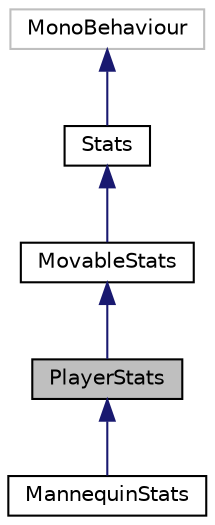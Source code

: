 digraph "PlayerStats"
{
 // INTERACTIVE_SVG=YES
 // LATEX_PDF_SIZE
  edge [fontname="Helvetica",fontsize="10",labelfontname="Helvetica",labelfontsize="10"];
  node [fontname="Helvetica",fontsize="10",shape=record];
  Node1 [label="PlayerStats",height=0.2,width=0.4,color="black", fillcolor="grey75", style="filled", fontcolor="black",tooltip="Player Stats is the main class that controls all the Player Statistics in all time in the game execut..."];
  Node2 -> Node1 [dir="back",color="midnightblue",fontsize="10",style="solid",fontname="Helvetica"];
  Node2 [label="MovableStats",height=0.2,width=0.4,color="black", fillcolor="white", style="filled",URL="$class_movable_stats.html",tooltip=" "];
  Node3 -> Node2 [dir="back",color="midnightblue",fontsize="10",style="solid",fontname="Helvetica"];
  Node3 [label="Stats",height=0.2,width=0.4,color="black", fillcolor="white", style="filled",URL="$class_stats.html",tooltip=" "];
  Node4 -> Node3 [dir="back",color="midnightblue",fontsize="10",style="solid",fontname="Helvetica"];
  Node4 [label="MonoBehaviour",height=0.2,width=0.4,color="grey75", fillcolor="white", style="filled",tooltip=" "];
  Node1 -> Node5 [dir="back",color="midnightblue",fontsize="10",style="solid",fontname="Helvetica"];
  Node5 [label="MannequinStats",height=0.2,width=0.4,color="black", fillcolor="white", style="filled",URL="$class_mannequin_stats.html",tooltip=" "];
}
